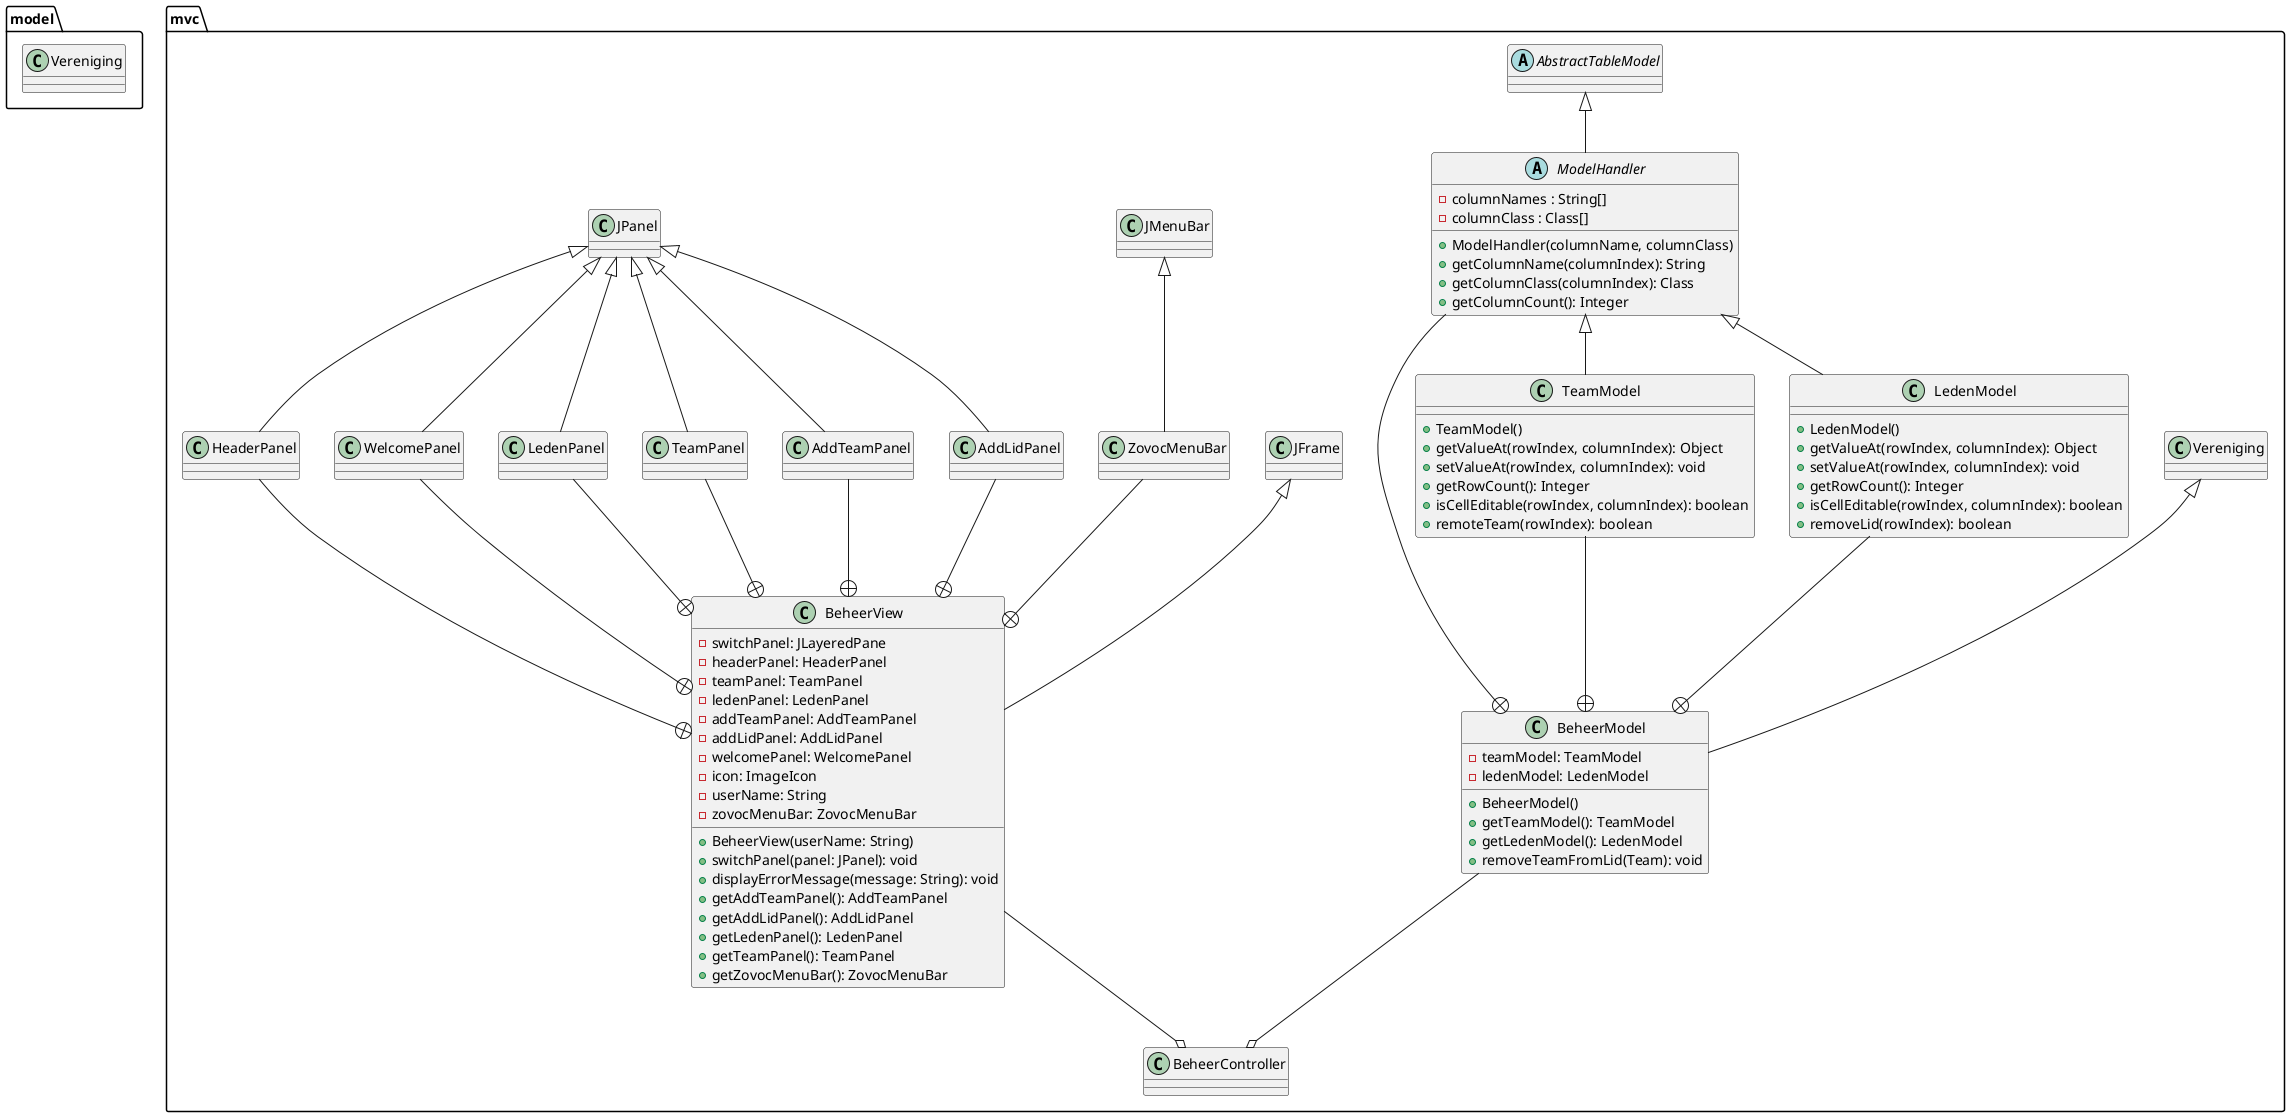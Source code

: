 @startuml
'https://plantuml.com/class-diagram
'left to right direction

Package model {
class Vereniging
}

Package mvc {
class BeheerModel extends Vereniging {
    - teamModel: TeamModel
    - ledenModel: LedenModel
    + BeheerModel()
    + getTeamModel(): TeamModel
    + getLedenModel(): LedenModel
    + removeTeamFromLid(Team): void
}

class TeamModel extends ModelHandler {
    + TeamModel()
    + getValueAt(rowIndex, columnIndex): Object
    + setValueAt(rowIndex, columnIndex): void
    + getRowCount(): Integer
    + isCellEditable(rowIndex, columnIndex): boolean
    + remoteTeam(rowIndex): boolean
}

class LedenModel extends ModelHandler {
    + LedenModel()
    + getValueAt(rowIndex, columnIndex): Object
    + setValueAt(rowIndex, columnIndex): void
    + getRowCount(): Integer
    + isCellEditable(rowIndex, columnIndex): boolean
    + removeLid(rowIndex): boolean
}

abstract class ModelHandler extends AbstractTableModel {
    - columnNames : String[]
    - columnClass : Class[]
    + ModelHandler(columnName, columnClass)
    + getColumnName(columnIndex): String
    + getColumnClass(columnIndex): Class
    + getColumnCount(): Integer
}

abstract class AbstractTableModel

class BeheerView extends JFrame {
    - switchPanel: JLayeredPane
    - headerPanel: HeaderPanel
    - teamPanel: TeamPanel
    - ledenPanel: LedenPanel
    - addTeamPanel: AddTeamPanel
    - addLidPanel: AddLidPanel
    - welcomePanel: WelcomePanel
    - icon: ImageIcon
    - userName: String
    - zovocMenuBar: ZovocMenuBar
    + BeheerView(userName: String)
    + switchPanel(panel: JPanel): void
    + displayErrorMessage(message: String): void
    + getAddTeamPanel(): AddTeamPanel
    + getAddLidPanel(): AddLidPanel
    + getLedenPanel(): LedenPanel
    + getTeamPanel(): TeamPanel
    + getZovocMenuBar(): ZovocMenuBar
}

class BeheerController {
}

class ZovocMenuBar extends JMenuBar

class HeaderPanel extends JPanel

class WelcomePanel extends JPanel

class LedenPanel extends JPanel

class TeamPanel extends JPanel

class AddTeamPanel extends JPanel

class AddLidPanel extends JPanel



'interne classes
TeamModel --+ BeheerModel
LedenModel --+ BeheerModel
ModelHandler --+ BeheerModel
ZovocMenuBar --+ BeheerView
HeaderPanel --+ BeheerView
WelcomePanel --+ BeheerView
LedenPanel --+ BeheerView
TeamPanel --+ BeheerView
AddTeamPanel --+ BeheerView
AddLidPanel --+ BeheerView

BeheerView --o BeheerController
BeheerModel --o BeheerController

}



@enduml